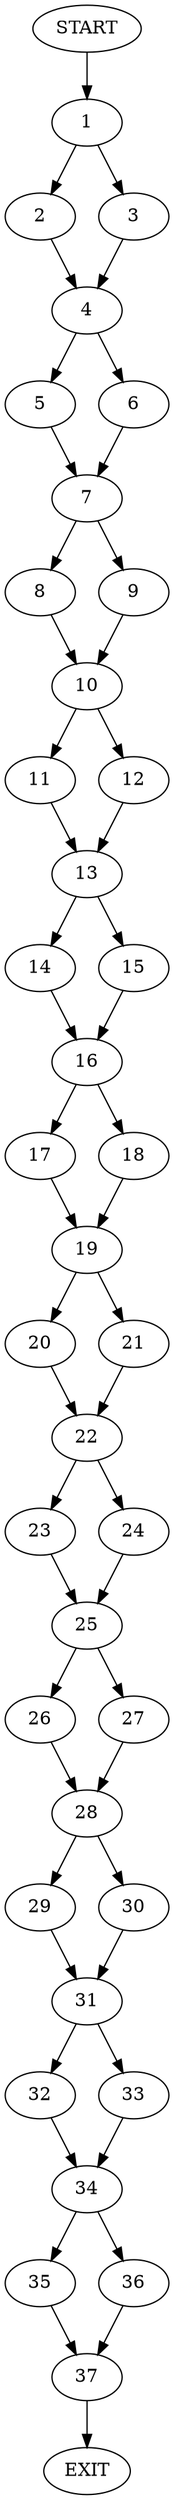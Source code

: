 digraph {
0 [label="START"]
38 [label="EXIT"]
0 -> 1
1 -> 2
1 -> 3
2 -> 4
3 -> 4
4 -> 5
4 -> 6
5 -> 7
6 -> 7
7 -> 8
7 -> 9
9 -> 10
8 -> 10
10 -> 11
10 -> 12
12 -> 13
11 -> 13
13 -> 14
13 -> 15
15 -> 16
14 -> 16
16 -> 17
16 -> 18
18 -> 19
17 -> 19
19 -> 20
19 -> 21
20 -> 22
21 -> 22
22 -> 23
22 -> 24
23 -> 25
24 -> 25
25 -> 26
25 -> 27
27 -> 28
26 -> 28
28 -> 29
28 -> 30
30 -> 31
29 -> 31
31 -> 32
31 -> 33
33 -> 34
32 -> 34
34 -> 35
34 -> 36
35 -> 37
36 -> 37
37 -> 38
}
